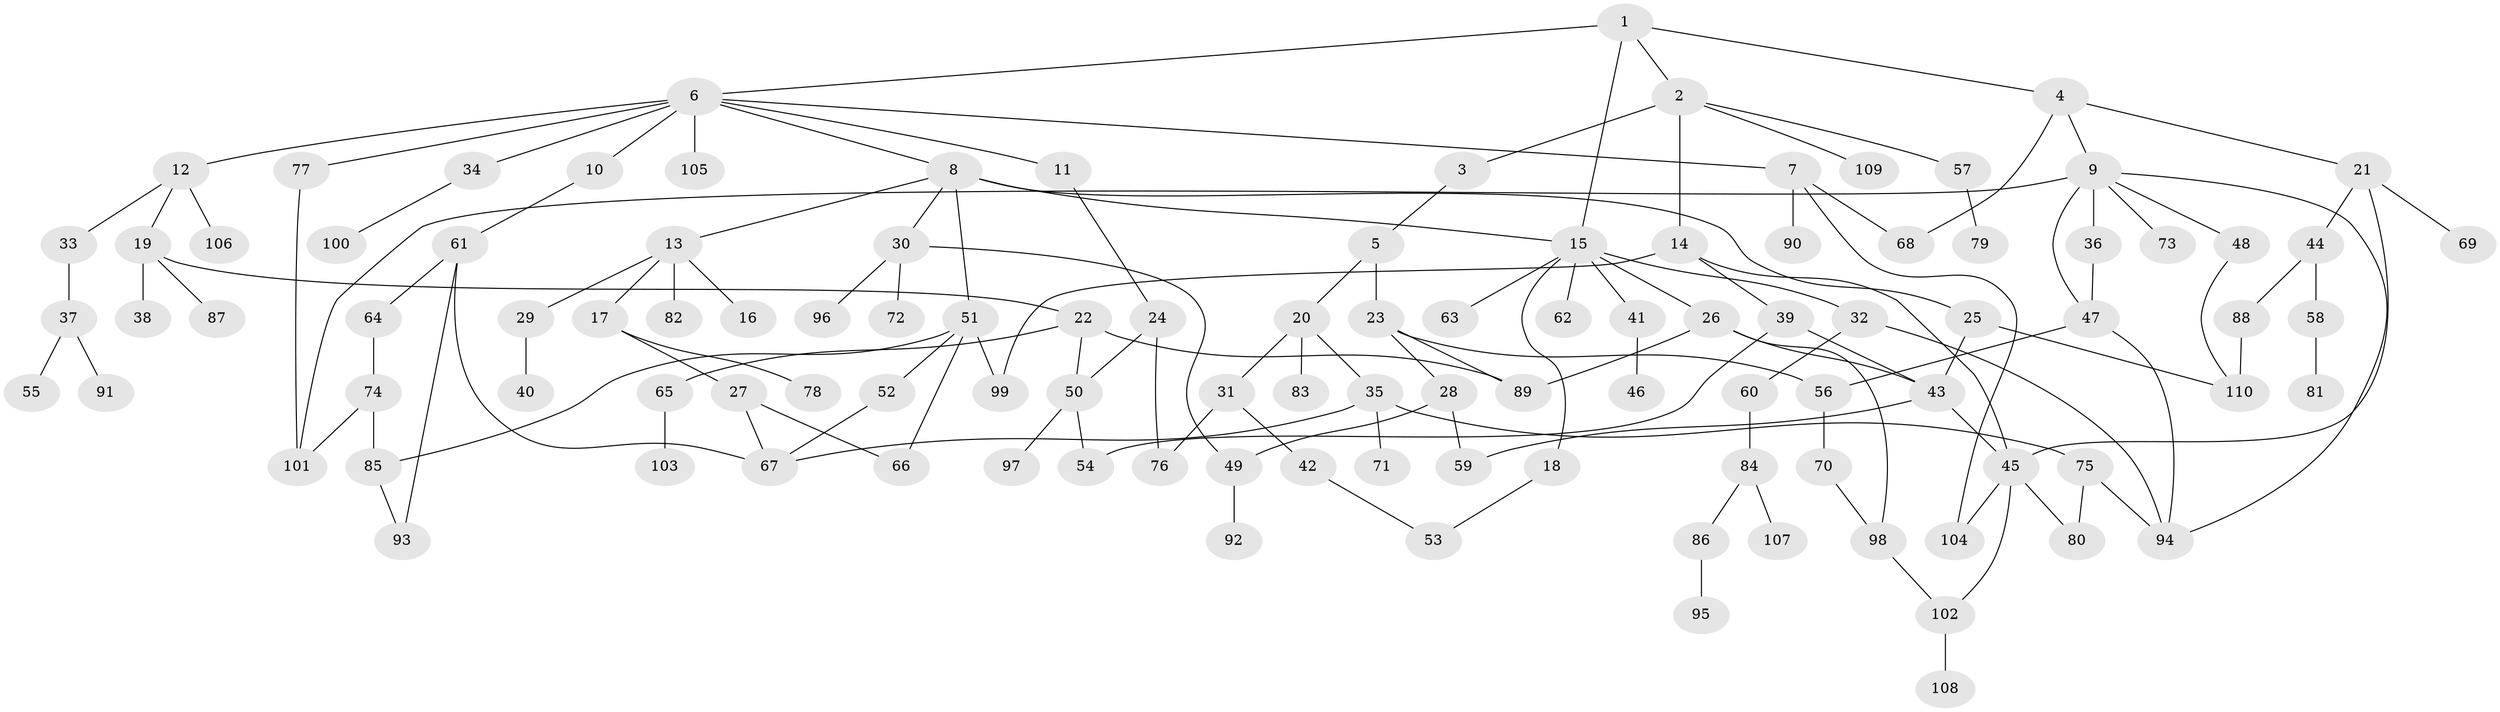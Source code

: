 // coarse degree distribution, {10: 0.013333333333333334, 4: 0.09333333333333334, 2: 0.29333333333333333, 5: 0.06666666666666667, 9: 0.013333333333333334, 3: 0.2, 8: 0.02666666666666667, 6: 0.04, 1: 0.25333333333333335}
// Generated by graph-tools (version 1.1) at 2025/41/03/06/25 10:41:26]
// undirected, 110 vertices, 143 edges
graph export_dot {
graph [start="1"]
  node [color=gray90,style=filled];
  1;
  2;
  3;
  4;
  5;
  6;
  7;
  8;
  9;
  10;
  11;
  12;
  13;
  14;
  15;
  16;
  17;
  18;
  19;
  20;
  21;
  22;
  23;
  24;
  25;
  26;
  27;
  28;
  29;
  30;
  31;
  32;
  33;
  34;
  35;
  36;
  37;
  38;
  39;
  40;
  41;
  42;
  43;
  44;
  45;
  46;
  47;
  48;
  49;
  50;
  51;
  52;
  53;
  54;
  55;
  56;
  57;
  58;
  59;
  60;
  61;
  62;
  63;
  64;
  65;
  66;
  67;
  68;
  69;
  70;
  71;
  72;
  73;
  74;
  75;
  76;
  77;
  78;
  79;
  80;
  81;
  82;
  83;
  84;
  85;
  86;
  87;
  88;
  89;
  90;
  91;
  92;
  93;
  94;
  95;
  96;
  97;
  98;
  99;
  100;
  101;
  102;
  103;
  104;
  105;
  106;
  107;
  108;
  109;
  110;
  1 -- 2;
  1 -- 4;
  1 -- 6;
  1 -- 15;
  2 -- 3;
  2 -- 14;
  2 -- 57;
  2 -- 109;
  3 -- 5;
  4 -- 9;
  4 -- 21;
  4 -- 68;
  5 -- 20;
  5 -- 23;
  6 -- 7;
  6 -- 8;
  6 -- 10;
  6 -- 11;
  6 -- 12;
  6 -- 34;
  6 -- 77;
  6 -- 105;
  7 -- 90;
  7 -- 104;
  7 -- 68;
  8 -- 13;
  8 -- 15;
  8 -- 25;
  8 -- 30;
  8 -- 51;
  9 -- 36;
  9 -- 47;
  9 -- 48;
  9 -- 73;
  9 -- 101;
  9 -- 94;
  10 -- 61;
  11 -- 24;
  12 -- 19;
  12 -- 33;
  12 -- 106;
  13 -- 16;
  13 -- 17;
  13 -- 29;
  13 -- 82;
  14 -- 39;
  14 -- 99;
  14 -- 45;
  15 -- 18;
  15 -- 26;
  15 -- 32;
  15 -- 41;
  15 -- 62;
  15 -- 63;
  17 -- 27;
  17 -- 78;
  18 -- 53;
  19 -- 22;
  19 -- 38;
  19 -- 87;
  20 -- 31;
  20 -- 35;
  20 -- 83;
  21 -- 44;
  21 -- 45;
  21 -- 69;
  22 -- 65;
  22 -- 89;
  22 -- 50;
  23 -- 28;
  23 -- 56;
  23 -- 89;
  24 -- 50;
  24 -- 76;
  25 -- 110;
  25 -- 43;
  26 -- 89;
  26 -- 98;
  26 -- 43;
  27 -- 66;
  27 -- 67;
  28 -- 59;
  28 -- 49;
  29 -- 40;
  30 -- 49;
  30 -- 72;
  30 -- 96;
  31 -- 42;
  31 -- 76;
  32 -- 60;
  32 -- 94;
  33 -- 37;
  34 -- 100;
  35 -- 67;
  35 -- 71;
  35 -- 75;
  36 -- 47;
  37 -- 55;
  37 -- 91;
  39 -- 43;
  39 -- 54;
  41 -- 46;
  42 -- 53;
  43 -- 59;
  43 -- 45;
  44 -- 58;
  44 -- 88;
  45 -- 104;
  45 -- 80;
  45 -- 102;
  47 -- 94;
  47 -- 56;
  48 -- 110;
  49 -- 92;
  50 -- 97;
  50 -- 54;
  51 -- 52;
  51 -- 99;
  51 -- 66;
  51 -- 85;
  52 -- 67;
  56 -- 70;
  57 -- 79;
  58 -- 81;
  60 -- 84;
  61 -- 64;
  61 -- 93;
  61 -- 67;
  64 -- 74;
  65 -- 103;
  70 -- 98;
  74 -- 85;
  74 -- 101;
  75 -- 80;
  75 -- 94;
  77 -- 101;
  84 -- 86;
  84 -- 107;
  85 -- 93;
  86 -- 95;
  88 -- 110;
  98 -- 102;
  102 -- 108;
}
